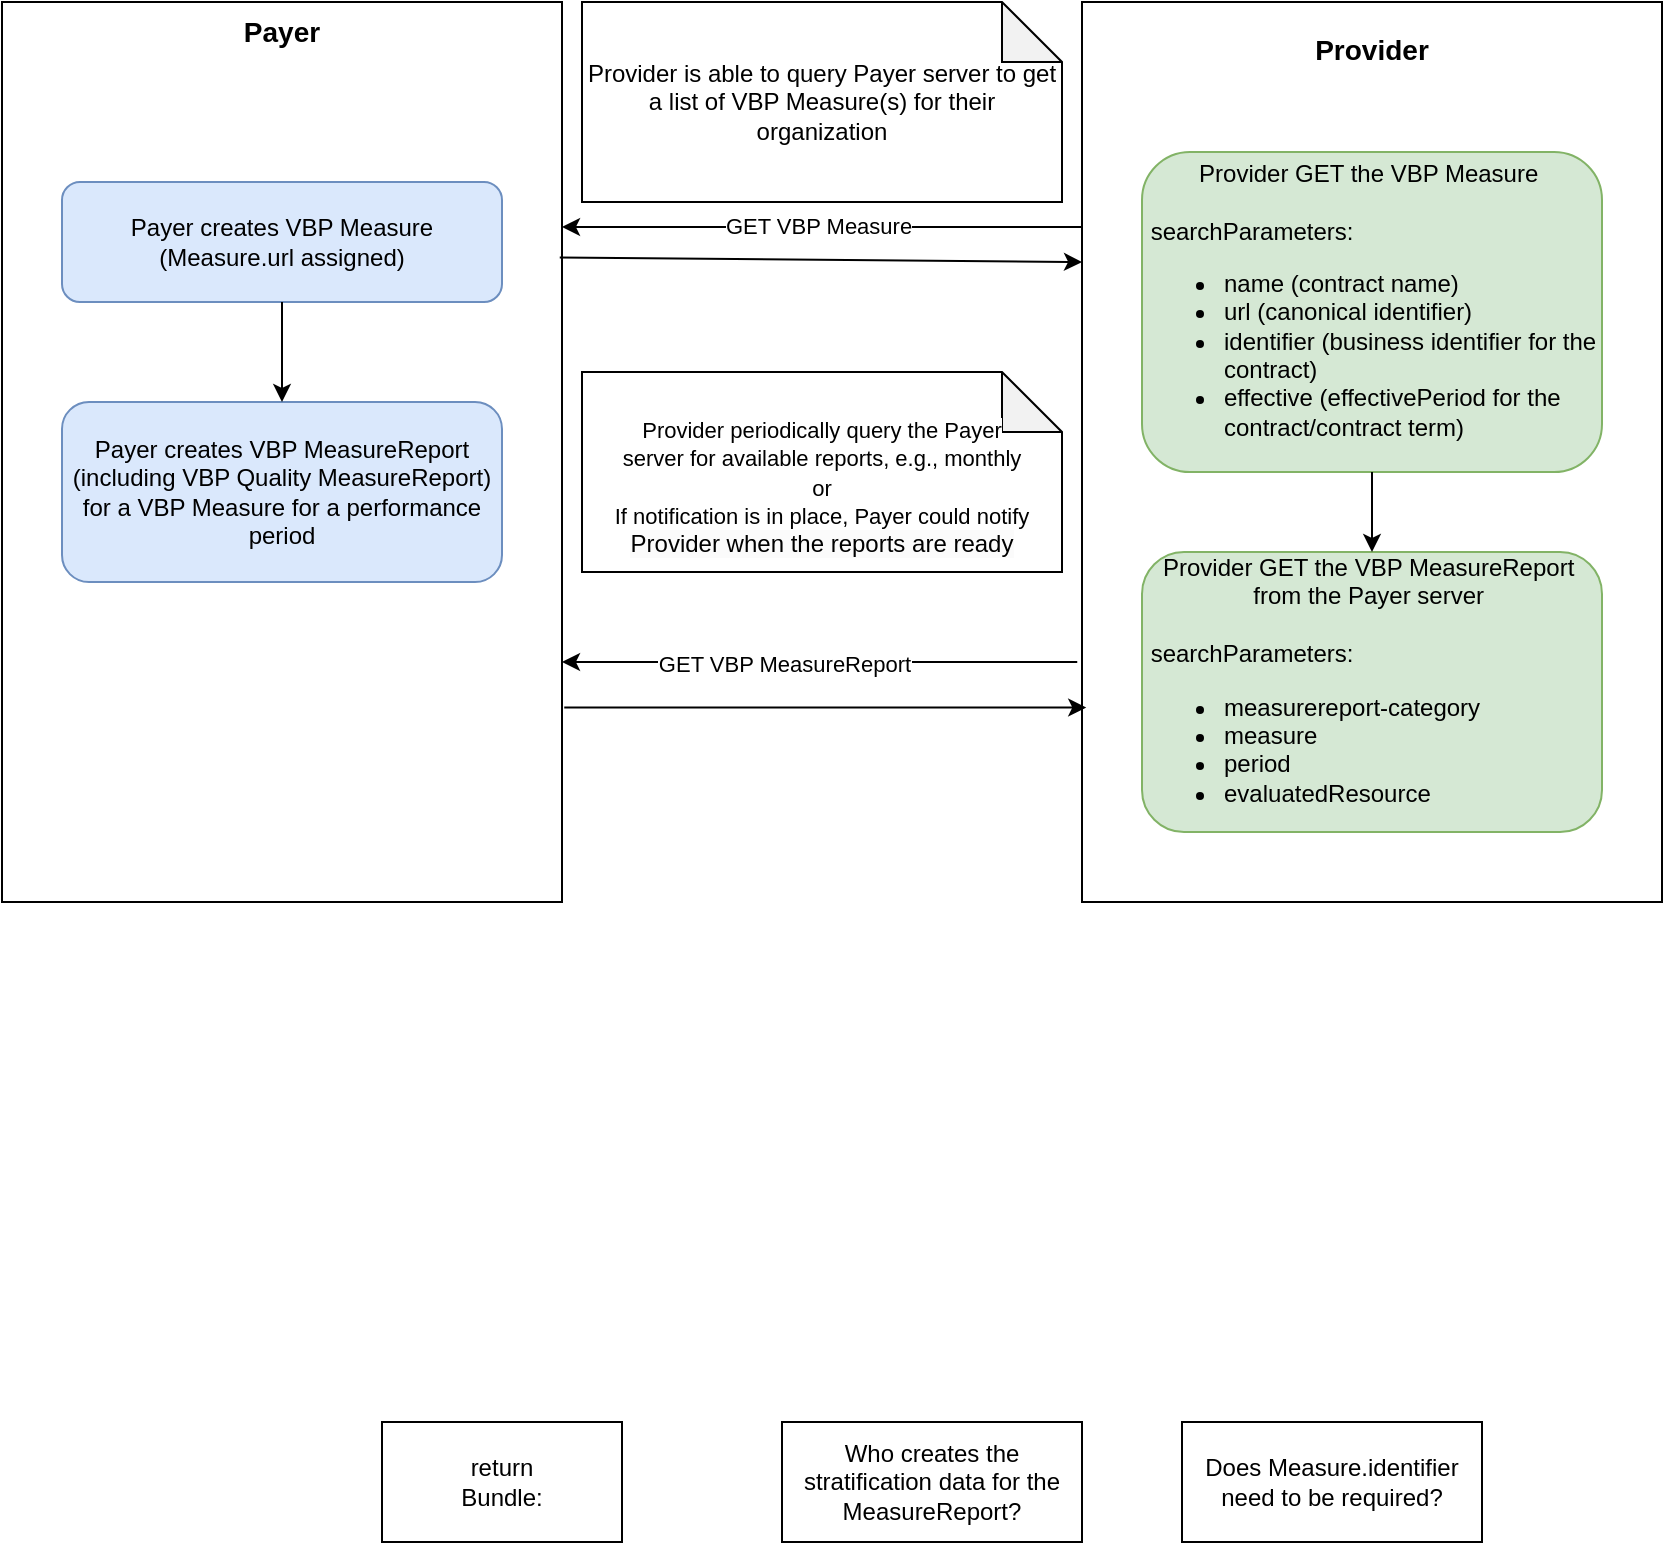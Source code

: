 <mxfile version="22.1.16" type="device" pages="4">
  <diagram name="workflow" id="AIdnhaZjEhXh5SEcMg9o">
    <mxGraphModel dx="1548" dy="894" grid="0" gridSize="10" guides="1" tooltips="1" connect="1" arrows="1" fold="1" page="1" pageScale="1" pageWidth="1169" pageHeight="827" math="0" shadow="0">
      <root>
        <mxCell id="_rIR7Xz8R4I5HbbiQDbp-0" />
        <mxCell id="_rIR7Xz8R4I5HbbiQDbp-1" parent="_rIR7Xz8R4I5HbbiQDbp-0" />
        <mxCell id="_rIR7Xz8R4I5HbbiQDbp-2" value="&lt;b&gt;&lt;font style=&quot;font-size: 14px;&quot;&gt;Payer&lt;br&gt;&lt;br&gt;&lt;br&gt;&lt;br&gt;&lt;br&gt;&lt;br&gt;&lt;br&gt;&lt;br&gt;&lt;br&gt;&lt;br&gt;&lt;br&gt;&lt;br&gt;&lt;br&gt;&lt;br&gt;&lt;br&gt;&lt;br&gt;&lt;br&gt;&lt;br&gt;&lt;br&gt;&lt;br&gt;&lt;br&gt;&lt;br&gt;&lt;br&gt;&lt;br&gt;&lt;br&gt;&lt;br&gt;&lt;/font&gt;&lt;/b&gt;" style="rounded=0;whiteSpace=wrap;html=1;" parent="_rIR7Xz8R4I5HbbiQDbp-1" vertex="1">
          <mxGeometry x="60" y="30" width="280" height="450" as="geometry" />
        </mxCell>
        <mxCell id="_rIR7Xz8R4I5HbbiQDbp-12" value="Does Measure.identifier need to be required?" style="rounded=0;whiteSpace=wrap;html=1;" parent="_rIR7Xz8R4I5HbbiQDbp-1" vertex="1">
          <mxGeometry x="650" y="740" width="150" height="60" as="geometry" />
        </mxCell>
        <mxCell id="ThUR2b_u5rRLdyyr30WP-0" value="&lt;font style=&quot;&quot;&gt;&lt;b style=&quot;font-size: 14px;&quot;&gt;Provider&lt;br&gt;&lt;/b&gt;&lt;br&gt;&lt;br&gt;&lt;/font&gt;&lt;br&gt;&lt;br&gt;&lt;br&gt;&lt;br&gt;&lt;br&gt;&lt;br&gt;&lt;br&gt;&lt;br&gt;&lt;br&gt;&lt;br&gt;&lt;br&gt;&lt;br&gt;&lt;br&gt;&lt;br&gt;&lt;br&gt;&lt;br&gt;&lt;br&gt;&lt;br&gt;&lt;br&gt;&lt;br&gt;&lt;br&gt;&lt;br&gt;&lt;br&gt;&lt;br&gt;&lt;br&gt;&lt;br&gt;" style="rounded=0;whiteSpace=wrap;html=1;" parent="_rIR7Xz8R4I5HbbiQDbp-1" vertex="1">
          <mxGeometry x="600" y="30" width="290" height="450" as="geometry" />
        </mxCell>
        <mxCell id="ThUR2b_u5rRLdyyr30WP-1" value="Provider GET the VBP MeasureReport&amp;nbsp; from the Payer server&amp;nbsp;&lt;br&gt;&lt;br&gt;&lt;div style=&quot;text-align: left;&quot;&gt;&lt;span style=&quot;background-color: initial;&quot;&gt;&amp;nbsp;searchParameters:&lt;/span&gt;&lt;/div&gt;&lt;div style=&quot;text-align: left;&quot;&gt;&lt;ul&gt;&lt;li&gt;&lt;span style=&quot;background-color: initial;&quot;&gt;measurereport-category&lt;/span&gt;&lt;/li&gt;&lt;li&gt;&lt;span style=&quot;background-color: initial;&quot;&gt;measure&lt;/span&gt;&lt;/li&gt;&lt;li&gt;&lt;span style=&quot;background-color: initial;&quot;&gt;period&amp;nbsp;&lt;/span&gt;&lt;/li&gt;&lt;li&gt;evaluatedResource&lt;/li&gt;&lt;/ul&gt;&lt;/div&gt;" style="rounded=1;whiteSpace=wrap;html=1;fillColor=#d5e8d4;strokeColor=#82b366;" parent="_rIR7Xz8R4I5HbbiQDbp-1" vertex="1">
          <mxGeometry x="630" y="305" width="230" height="140" as="geometry" />
        </mxCell>
        <mxCell id="ThUR2b_u5rRLdyyr30WP-2" value="Provider GET the VBP Measure&amp;nbsp;&lt;br&gt;&lt;br&gt;&lt;div style=&quot;text-align: left;&quot;&gt;&lt;span style=&quot;background-color: initial;&quot;&gt;&amp;nbsp;searchParameters:&lt;/span&gt;&lt;/div&gt;&lt;ul&gt;&lt;li style=&quot;text-align: left;&quot;&gt;name (contract name)&lt;/li&gt;&lt;li style=&quot;text-align: left;&quot;&gt;url (canonical identifier)&lt;/li&gt;&lt;li style=&quot;text-align: left;&quot;&gt;identifier (business identifier for the contract)&lt;/li&gt;&lt;li style=&quot;text-align: left;&quot;&gt;effective (effectivePeriod for the contract/contract term)&lt;/li&gt;&lt;/ul&gt;" style="rounded=1;whiteSpace=wrap;html=1;fillColor=#d5e8d4;strokeColor=#82b366;" parent="_rIR7Xz8R4I5HbbiQDbp-1" vertex="1">
          <mxGeometry x="630" y="105" width="230" height="160" as="geometry" />
        </mxCell>
        <mxCell id="ThUR2b_u5rRLdyyr30WP-3" value="" style="endArrow=classic;html=1;rounded=0;exitX=0.5;exitY=1;exitDx=0;exitDy=0;" parent="_rIR7Xz8R4I5HbbiQDbp-1" source="ThUR2b_u5rRLdyyr30WP-2" target="ThUR2b_u5rRLdyyr30WP-1" edge="1">
          <mxGeometry width="50" height="50" relative="1" as="geometry">
            <mxPoint x="540" y="345" as="sourcePoint" />
            <mxPoint x="590" y="295" as="targetPoint" />
          </mxGeometry>
        </mxCell>
        <mxCell id="ThUR2b_u5rRLdyyr30WP-9" value="Payer creates VBP Measure&lt;br&gt;(Measure.url assigned)" style="rounded=1;whiteSpace=wrap;html=1;fillColor=#dae8fc;strokeColor=#6c8ebf;" parent="_rIR7Xz8R4I5HbbiQDbp-1" vertex="1">
          <mxGeometry x="90" y="120" width="220" height="60" as="geometry" />
        </mxCell>
        <mxCell id="ThUR2b_u5rRLdyyr30WP-10" value="Payer creates VBP MeasureReport (including VBP Quality MeasureReport) for a VBP Measure for a performance period" style="rounded=1;whiteSpace=wrap;html=1;fillColor=#dae8fc;strokeColor=#6c8ebf;" parent="_rIR7Xz8R4I5HbbiQDbp-1" vertex="1">
          <mxGeometry x="90" y="230" width="220" height="90" as="geometry" />
        </mxCell>
        <mxCell id="ThUR2b_u5rRLdyyr30WP-11" value="" style="endArrow=classic;html=1;rounded=0;exitX=0.5;exitY=1;exitDx=0;exitDy=0;entryX=0.5;entryY=0;entryDx=0;entryDy=0;" parent="_rIR7Xz8R4I5HbbiQDbp-1" source="ThUR2b_u5rRLdyyr30WP-9" target="ThUR2b_u5rRLdyyr30WP-10" edge="1">
          <mxGeometry width="50" height="50" relative="1" as="geometry">
            <mxPoint x="230" y="140" as="sourcePoint" />
            <mxPoint x="280" y="90" as="targetPoint" />
          </mxGeometry>
        </mxCell>
        <mxCell id="UP6PDHxiDS9cbHdTHOit-2" value="" style="endArrow=classic;html=1;rounded=0;exitX=-0.01;exitY=0.687;exitDx=0;exitDy=0;exitPerimeter=0;entryX=0.996;entryY=0.687;entryDx=0;entryDy=0;entryPerimeter=0;" parent="_rIR7Xz8R4I5HbbiQDbp-1" edge="1">
          <mxGeometry width="50" height="50" relative="1" as="geometry">
            <mxPoint x="597.62" y="360" as="sourcePoint" />
            <mxPoint x="340.0" y="360" as="targetPoint" />
          </mxGeometry>
        </mxCell>
        <mxCell id="UP6PDHxiDS9cbHdTHOit-3" value="GET VBP MeasureReport" style="edgeLabel;html=1;align=center;verticalAlign=middle;resizable=0;points=[];" parent="UP6PDHxiDS9cbHdTHOit-2" vertex="1" connectable="0">
          <mxGeometry x="0.143" y="1" relative="1" as="geometry">
            <mxPoint as="offset" />
          </mxGeometry>
        </mxCell>
        <mxCell id="UP6PDHxiDS9cbHdTHOit-5" value="" style="endArrow=classic;html=1;rounded=0;exitX=0;exitY=0.25;exitDx=0;exitDy=0;entryX=1;entryY=0.25;entryDx=0;entryDy=0;" parent="_rIR7Xz8R4I5HbbiQDbp-1" source="ThUR2b_u5rRLdyyr30WP-0" target="_rIR7Xz8R4I5HbbiQDbp-2" edge="1">
          <mxGeometry width="50" height="50" relative="1" as="geometry">
            <mxPoint x="470" y="240" as="sourcePoint" />
            <mxPoint x="520" y="190" as="targetPoint" />
          </mxGeometry>
        </mxCell>
        <mxCell id="UP6PDHxiDS9cbHdTHOit-6" value="GET VBP Measure" style="edgeLabel;html=1;align=center;verticalAlign=middle;resizable=0;points=[];" parent="UP6PDHxiDS9cbHdTHOit-5" vertex="1" connectable="0">
          <mxGeometry x="0.014" y="-1" relative="1" as="geometry">
            <mxPoint as="offset" />
          </mxGeometry>
        </mxCell>
        <mxCell id="UP6PDHxiDS9cbHdTHOit-7" value="" style="endArrow=classic;html=1;rounded=0;exitX=0.996;exitY=0.284;exitDx=0;exitDy=0;exitPerimeter=0;" parent="_rIR7Xz8R4I5HbbiQDbp-1" source="_rIR7Xz8R4I5HbbiQDbp-2" edge="1">
          <mxGeometry width="50" height="50" relative="1" as="geometry">
            <mxPoint x="470" y="240" as="sourcePoint" />
            <mxPoint x="600" y="160" as="targetPoint" />
          </mxGeometry>
        </mxCell>
        <mxCell id="UP6PDHxiDS9cbHdTHOit-8" value="" style="endArrow=classic;html=1;rounded=0;exitX=0.996;exitY=0.284;exitDx=0;exitDy=0;exitPerimeter=0;" parent="_rIR7Xz8R4I5HbbiQDbp-1" edge="1">
          <mxGeometry width="50" height="50" relative="1" as="geometry">
            <mxPoint x="341.12" y="382.76" as="sourcePoint" />
            <mxPoint x="602.12" y="382.76" as="targetPoint" />
          </mxGeometry>
        </mxCell>
        <mxCell id="UP6PDHxiDS9cbHdTHOit-9" value="&lt;br style=&quot;border-color: var(--border-color); font-size: 11px;&quot;&gt;&lt;span style=&quot;border-color: var(--border-color); font-size: 11px; background-color: rgb(255, 255, 255);&quot;&gt;Provider periodically query the&amp;nbsp;&lt;/span&gt;&lt;span style=&quot;border-color: var(--border-color); font-size: 11px; background-color: rgb(255, 255, 255);&quot;&gt;Payer &lt;br&gt;server for available reports, e.g., monthly&lt;br&gt;or&lt;br&gt;If notification is in place, Payer could notify&lt;br style=&quot;border-color: var(--border-color); background-color: rgb(251, 251, 251);&quot;&gt;&lt;span style=&quot;font-size: 12px; background-color: rgb(251, 251, 251);&quot;&gt;Provider when the reports are ready&lt;/span&gt;&lt;br&gt;&lt;/span&gt;" style="shape=note;whiteSpace=wrap;html=1;backgroundOutline=1;darkOpacity=0.05;" parent="_rIR7Xz8R4I5HbbiQDbp-1" vertex="1">
          <mxGeometry x="350" y="215" width="240" height="100" as="geometry" />
        </mxCell>
        <mxCell id="UP6PDHxiDS9cbHdTHOit-10" value="Provider is able to query Payer server to get a list of VBP Measure(s) for their organization" style="shape=note;whiteSpace=wrap;html=1;backgroundOutline=1;darkOpacity=0.05;" parent="_rIR7Xz8R4I5HbbiQDbp-1" vertex="1">
          <mxGeometry x="350" y="30" width="240" height="100" as="geometry" />
        </mxCell>
        <mxCell id="UP6PDHxiDS9cbHdTHOit-11" value="return&lt;br&gt;Bundle:" style="rounded=0;whiteSpace=wrap;html=1;" parent="_rIR7Xz8R4I5HbbiQDbp-1" vertex="1">
          <mxGeometry x="250" y="740" width="120" height="60" as="geometry" />
        </mxCell>
        <mxCell id="JlVDUbVpZxmEJvphlGEa-0" value="Who creates the stratification data for the MeasureReport?" style="rounded=0;whiteSpace=wrap;html=1;" parent="_rIR7Xz8R4I5HbbiQDbp-1" vertex="1">
          <mxGeometry x="450" y="740" width="150" height="60" as="geometry" />
        </mxCell>
      </root>
    </mxGraphModel>
  </diagram>
  <diagram name="Page-1" id="xF87FQKyJjJ2NxswLsb5">
    <mxGraphModel dx="1184" dy="705" grid="1" gridSize="10" guides="1" tooltips="1" connect="1" arrows="1" fold="1" page="1" pageScale="1" pageWidth="1169" pageHeight="827" math="0" shadow="0">
      <root>
        <mxCell id="0" />
        <mxCell id="1" parent="0" />
        <mxCell id="2ZzecTXQJrvcBBoFa7_2-3" value="&lt;b&gt;&lt;font style=&quot;font-size: 14px;&quot;&gt;Payer&lt;/font&gt;&lt;/b&gt;&lt;br&gt;&lt;br&gt;&lt;br&gt;&lt;br&gt;&lt;br&gt;&lt;br&gt;&lt;br&gt;&lt;br&gt;&lt;br&gt;&lt;br&gt;&lt;br&gt;&lt;br&gt;&lt;br&gt;&lt;br&gt;&lt;br&gt;&lt;br&gt;&lt;br&gt;&lt;br&gt;&lt;br&gt;&lt;br&gt;&lt;br&gt;&lt;br&gt;&lt;br&gt;&lt;br&gt;&lt;br&gt;&lt;br&gt;&lt;br&gt;" style="rounded=0;whiteSpace=wrap;html=1;" parent="1" vertex="1">
          <mxGeometry x="60" y="80" width="230" height="410" as="geometry" />
        </mxCell>
        <mxCell id="2ZzecTXQJrvcBBoFa7_2-4" value="Payer creates VBP Measure&lt;br&gt;(Measure.url assigned)" style="rounded=1;whiteSpace=wrap;html=1;fillColor=#dae8fc;strokeColor=#6c8ebf;" parent="1" vertex="1">
          <mxGeometry x="90" y="120" width="170" height="60" as="geometry" />
        </mxCell>
        <mxCell id="2ZzecTXQJrvcBBoFa7_2-5" value="&lt;b&gt;&lt;font style=&quot;font-size: 14px;&quot;&gt;Provider&lt;/font&gt;&lt;/b&gt;&lt;br&gt;&lt;br&gt;&lt;br&gt;&lt;br&gt;&lt;br&gt;&lt;br&gt;&lt;br&gt;&lt;br&gt;&lt;br&gt;&lt;br&gt;&lt;br&gt;&lt;br&gt;&lt;br&gt;&lt;br&gt;&lt;br&gt;&lt;br&gt;&lt;br&gt;&lt;br&gt;&lt;br&gt;&lt;br&gt;&lt;br&gt;&lt;br&gt;&lt;br&gt;&lt;br&gt;&lt;br&gt;&lt;br&gt;&lt;br&gt;" style="rounded=0;whiteSpace=wrap;html=1;" parent="1" vertex="1">
          <mxGeometry x="570" y="80" width="250" height="410" as="geometry" />
        </mxCell>
        <mxCell id="2ZzecTXQJrvcBBoFa7_2-7" value="Payer creates VBP MeasureReport (including VBP Quality MeasureReport) for a VBP Measure for a performance period" style="rounded=1;whiteSpace=wrap;html=1;fillColor=#dae8fc;strokeColor=#6c8ebf;" parent="1" vertex="1">
          <mxGeometry x="90" y="230" width="170" height="90" as="geometry" />
        </mxCell>
        <mxCell id="2ZzecTXQJrvcBBoFa7_2-8" value="" style="endArrow=classic;html=1;rounded=0;exitX=0.5;exitY=1;exitDx=0;exitDy=0;entryX=0.5;entryY=0;entryDx=0;entryDy=0;" parent="1" source="2ZzecTXQJrvcBBoFa7_2-4" target="2ZzecTXQJrvcBBoFa7_2-7" edge="1">
          <mxGeometry width="50" height="50" relative="1" as="geometry">
            <mxPoint x="230" y="140" as="sourcePoint" />
            <mxPoint x="280" y="90" as="targetPoint" />
          </mxGeometry>
        </mxCell>
        <mxCell id="2ZzecTXQJrvcBBoFa7_2-9" value="" style="endArrow=classic;html=1;rounded=0;entryX=-0.005;entryY=0.438;entryDx=0;entryDy=0;entryPerimeter=0;" parent="1" target="2ZzecTXQJrvcBBoFa7_2-5" edge="1">
          <mxGeometry width="50" height="50" relative="1" as="geometry">
            <mxPoint x="260" y="260" as="sourcePoint" />
            <mxPoint x="510" y="260" as="targetPoint" />
            <Array as="points">
              <mxPoint x="440" y="260" />
            </Array>
          </mxGeometry>
        </mxCell>
        <mxCell id="2ZzecTXQJrvcBBoFa7_2-10" value="Payer sends notification to &lt;br&gt;Provider the reports are ready&lt;br&gt;or&lt;br&gt;Provider could periodically query the &lt;br&gt;Payer server" style="edgeLabel;html=1;align=center;verticalAlign=middle;resizable=0;points=[];" parent="2ZzecTXQJrvcBBoFa7_2-9" vertex="1" connectable="0">
          <mxGeometry x="-0.234" relative="1" as="geometry">
            <mxPoint x="42" as="offset" />
          </mxGeometry>
        </mxCell>
        <mxCell id="2ZzecTXQJrvcBBoFa7_2-12" value="Provider GET the VBP MeasureReport using searchParameters:&lt;br&gt;&lt;div style=&quot;text-align: left;&quot;&gt;&lt;ul&gt;&lt;li&gt;&lt;span style=&quot;background-color: initial;&quot;&gt;measure&lt;/span&gt;&lt;/li&gt;&lt;li&gt;&lt;span style=&quot;background-color: initial;&quot;&gt;period&amp;nbsp;&lt;/span&gt;&lt;/li&gt;&lt;/ul&gt;&lt;/div&gt;" style="rounded=1;whiteSpace=wrap;html=1;fillColor=#d5e8d4;strokeColor=#82b366;" parent="1" vertex="1">
          <mxGeometry x="580" y="320" width="230" height="130" as="geometry" />
        </mxCell>
        <mxCell id="2ZzecTXQJrvcBBoFa7_2-13" value="" style="endArrow=classic;html=1;rounded=0;exitX=-0.003;exitY=0.567;exitDx=0;exitDy=0;exitPerimeter=0;entryX=1.002;entryY=0.177;entryDx=0;entryDy=0;entryPerimeter=0;" parent="1" target="2ZzecTXQJrvcBBoFa7_2-3" edge="1">
          <mxGeometry width="50" height="50" relative="1" as="geometry">
            <mxPoint x="570" y="150.82" as="sourcePoint" />
            <mxPoint x="290" y="149" as="targetPoint" />
          </mxGeometry>
        </mxCell>
        <mxCell id="YnmkY-NRzfnBRuAlrsmO-1" value="Provider is able to query Payer server&lt;br&gt;for VBP Measure(s)" style="edgeLabel;html=1;align=center;verticalAlign=middle;resizable=0;points=[];" parent="2ZzecTXQJrvcBBoFa7_2-13" vertex="1" connectable="0">
          <mxGeometry x="0.087" relative="1" as="geometry">
            <mxPoint as="offset" />
          </mxGeometry>
        </mxCell>
        <mxCell id="2ZzecTXQJrvcBBoFa7_2-14" value="Provider GET the VBP Measure using searchParameters:&lt;br&gt;&lt;ul&gt;&lt;li style=&quot;text-align: left;&quot;&gt;name (contract name)&lt;/li&gt;&lt;li style=&quot;text-align: left;&quot;&gt;url (canonical identifier)&lt;/li&gt;&lt;li style=&quot;text-align: left;&quot;&gt;identifier (business identifier for the contract)&lt;/li&gt;&lt;li style=&quot;text-align: left;&quot;&gt;effective (effectivePeriod for the contract/contract term)&lt;/li&gt;&lt;/ul&gt;" style="rounded=1;whiteSpace=wrap;html=1;fillColor=#d5e8d4;strokeColor=#82b366;" parent="1" vertex="1">
          <mxGeometry x="580" y="110" width="230" height="160" as="geometry" />
        </mxCell>
        <mxCell id="2ZzecTXQJrvcBBoFa7_2-15" value="Does Measure.identifier need to be required?" style="rounded=0;whiteSpace=wrap;html=1;" parent="1" vertex="1">
          <mxGeometry x="900" y="240" width="150" height="60" as="geometry" />
        </mxCell>
        <mxCell id="2ZzecTXQJrvcBBoFa7_2-17" value="" style="endArrow=classic;html=1;rounded=0;exitX=1.002;exitY=0.221;exitDx=0;exitDy=0;exitPerimeter=0;" parent="1" source="2ZzecTXQJrvcBBoFa7_2-3" edge="1">
          <mxGeometry width="50" height="50" relative="1" as="geometry">
            <mxPoint x="390" y="180" as="sourcePoint" />
            <mxPoint x="570" y="170" as="targetPoint" />
          </mxGeometry>
        </mxCell>
        <mxCell id="2ZzecTXQJrvcBBoFa7_2-18" value="" style="endArrow=classic;html=1;rounded=0;exitX=1;exitY=0.75;exitDx=0;exitDy=0;entryX=0;entryY=0.75;entryDx=0;entryDy=0;" parent="1" source="2ZzecTXQJrvcBBoFa7_2-3" target="2ZzecTXQJrvcBBoFa7_2-5" edge="1">
          <mxGeometry width="50" height="50" relative="1" as="geometry">
            <mxPoint x="390" y="170" as="sourcePoint" />
            <mxPoint x="440" y="120" as="targetPoint" />
          </mxGeometry>
        </mxCell>
        <mxCell id="1pWlB-68C85tWUwQhCtB-1" value="" style="endArrow=classic;html=1;rounded=0;exitX=0.5;exitY=1;exitDx=0;exitDy=0;" parent="1" source="2ZzecTXQJrvcBBoFa7_2-14" target="2ZzecTXQJrvcBBoFa7_2-12" edge="1">
          <mxGeometry width="50" height="50" relative="1" as="geometry">
            <mxPoint x="490" y="350" as="sourcePoint" />
            <mxPoint x="540" y="300" as="targetPoint" />
          </mxGeometry>
        </mxCell>
      </root>
    </mxGraphModel>
  </diagram>
  <diagram name="archive" id="L5-xji7w4p_DwdLRyEbH">
    <mxGraphModel dx="1232" dy="710" grid="1" gridSize="10" guides="1" tooltips="1" connect="1" arrows="1" fold="1" page="1" pageScale="1" pageWidth="1169" pageHeight="827" math="0" shadow="0">
      <root>
        <mxCell id="SuF5znR_8tENVu7MnuCK-0" />
        <mxCell id="SuF5znR_8tENVu7MnuCK-1" parent="SuF5znR_8tENVu7MnuCK-0" />
        <mxCell id="SuF5znR_8tENVu7MnuCK-2" value="Payer creates VBP Measure (contract already in place)&lt;br&gt;&lt;br&gt;Measures already in place" style="rounded=0;whiteSpace=wrap;html=1;" vertex="1" parent="SuF5znR_8tENVu7MnuCK-1">
          <mxGeometry x="145" y="40" width="210" height="80" as="geometry" />
        </mxCell>
        <mxCell id="SuF5znR_8tENVu7MnuCK-3" value="Provider be able to search Measure by (e.g., contract name, contract id, contract term/period .... need to define these parameters)" style="rounded=0;whiteSpace=wrap;html=1;" vertex="1" parent="SuF5znR_8tENVu7MnuCK-1">
          <mxGeometry x="120" y="230" width="260" height="60" as="geometry" />
        </mxCell>
        <mxCell id="SuF5znR_8tENVu7MnuCK-4" value="" style="endArrow=classic;html=1;rounded=0;exitX=0.5;exitY=0;exitDx=0;exitDy=0;entryX=0.5;entryY=1;entryDx=0;entryDy=0;" edge="1" parent="SuF5znR_8tENVu7MnuCK-1" source="SuF5znR_8tENVu7MnuCK-3" target="SuF5znR_8tENVu7MnuCK-2">
          <mxGeometry width="50" height="50" relative="1" as="geometry">
            <mxPoint x="410" y="380" as="sourcePoint" />
            <mxPoint x="460" y="330" as="targetPoint" />
          </mxGeometry>
        </mxCell>
        <mxCell id="SuF5znR_8tENVu7MnuCK-5" value="Provider GET" style="edgeLabel;html=1;align=center;verticalAlign=middle;resizable=0;points=[];" vertex="1" connectable="0" parent="SuF5znR_8tENVu7MnuCK-4">
          <mxGeometry x="-0.149" y="-6" relative="1" as="geometry">
            <mxPoint as="offset" />
          </mxGeometry>
        </mxCell>
        <mxCell id="SuF5znR_8tENVu7MnuCK-6" value="Payer could send notifications to Provider to notify the reports are ready&amp;nbsp;" style="text;html=1;strokeColor=none;fillColor=none;align=center;verticalAlign=middle;whiteSpace=wrap;rounded=0;" vertex="1" parent="SuF5znR_8tENVu7MnuCK-1">
          <mxGeometry x="30" y="160" width="140" height="30" as="geometry" />
        </mxCell>
        <mxCell id="SuF5znR_8tENVu7MnuCK-7" value="GET MeasureReports based on reporting period for a Measure (contract)&lt;br&gt;MeasureReport.period (year, date)" style="rounded=0;whiteSpace=wrap;html=1;" vertex="1" parent="SuF5znR_8tENVu7MnuCK-1">
          <mxGeometry x="120" y="340" width="250" height="60" as="geometry" />
        </mxCell>
        <mxCell id="SuF5znR_8tENVu7MnuCK-8" value="Get the 2023 report, if it&#39;s done, will send the report. If it&#39;s&amp;nbsp;" style="text;html=1;strokeColor=none;fillColor=none;align=center;verticalAlign=middle;whiteSpace=wrap;rounded=0;" vertex="1" parent="SuF5znR_8tENVu7MnuCK-1">
          <mxGeometry x="525" y="360" width="235" height="30" as="geometry" />
        </mxCell>
        <mxCell id="SuF5znR_8tENVu7MnuCK-9" value="&lt;b&gt;&lt;font style=&quot;font-size: 14px;&quot;&gt;Payer&lt;/font&gt;&lt;/b&gt;&lt;br&gt;&lt;br&gt;&lt;br&gt;&lt;br&gt;&lt;br&gt;&lt;br&gt;&lt;br&gt;&lt;br&gt;&lt;br&gt;&lt;br&gt;&lt;br&gt;&lt;br&gt;&lt;br&gt;&lt;br&gt;&lt;br&gt;&lt;br&gt;&lt;br&gt;&lt;br&gt;&lt;br&gt;&lt;br&gt;&lt;br&gt;&lt;br&gt;&lt;br&gt;&lt;br&gt;&lt;br&gt;&lt;br&gt;&lt;br&gt;" style="rounded=0;whiteSpace=wrap;html=1;" vertex="1" parent="SuF5znR_8tENVu7MnuCK-1">
          <mxGeometry x="160" y="580" width="230" height="410" as="geometry" />
        </mxCell>
        <mxCell id="SuF5znR_8tENVu7MnuCK-10" value="Payer creates VBP Measure&lt;br&gt;(Measure.url assigned)" style="rounded=1;whiteSpace=wrap;html=1;fillColor=#dae8fc;strokeColor=#6c8ebf;" vertex="1" parent="SuF5znR_8tENVu7MnuCK-1">
          <mxGeometry x="190" y="620" width="170" height="60" as="geometry" />
        </mxCell>
        <mxCell id="SuF5znR_8tENVu7MnuCK-11" value="&lt;b&gt;&lt;font style=&quot;font-size: 14px;&quot;&gt;Provider&lt;/font&gt;&lt;/b&gt;&lt;br&gt;&lt;br&gt;&lt;br&gt;&lt;br&gt;&lt;br&gt;&lt;br&gt;&lt;br&gt;&lt;br&gt;&lt;br&gt;&lt;br&gt;&lt;br&gt;&lt;br&gt;&lt;br&gt;&lt;br&gt;&lt;br&gt;&lt;br&gt;&lt;br&gt;&lt;br&gt;&lt;br&gt;&lt;br&gt;&lt;br&gt;&lt;br&gt;&lt;br&gt;&lt;br&gt;&lt;br&gt;&lt;br&gt;&lt;br&gt;" style="rounded=0;whiteSpace=wrap;html=1;" vertex="1" parent="SuF5znR_8tENVu7MnuCK-1">
          <mxGeometry x="670" y="580" width="250" height="410" as="geometry" />
        </mxCell>
        <mxCell id="SuF5znR_8tENVu7MnuCK-12" value="Payer creates VBP MeasureReport (including VBP Quality MeasureReport) for a VBP Measure for a performance period" style="rounded=1;whiteSpace=wrap;html=1;fillColor=#dae8fc;strokeColor=#6c8ebf;" vertex="1" parent="SuF5znR_8tENVu7MnuCK-1">
          <mxGeometry x="190" y="730" width="170" height="90" as="geometry" />
        </mxCell>
        <mxCell id="SuF5znR_8tENVu7MnuCK-13" value="" style="endArrow=classic;html=1;rounded=0;exitX=0.5;exitY=1;exitDx=0;exitDy=0;entryX=0.5;entryY=0;entryDx=0;entryDy=0;" edge="1" parent="SuF5znR_8tENVu7MnuCK-1" source="SuF5znR_8tENVu7MnuCK-10" target="SuF5znR_8tENVu7MnuCK-12">
          <mxGeometry width="50" height="50" relative="1" as="geometry">
            <mxPoint x="330" y="640" as="sourcePoint" />
            <mxPoint x="380" y="590" as="targetPoint" />
          </mxGeometry>
        </mxCell>
        <mxCell id="SuF5znR_8tENVu7MnuCK-14" value="" style="endArrow=classic;html=1;rounded=0;entryX=-0.005;entryY=0.438;entryDx=0;entryDy=0;entryPerimeter=0;" edge="1" parent="SuF5znR_8tENVu7MnuCK-1" target="SuF5znR_8tENVu7MnuCK-11">
          <mxGeometry width="50" height="50" relative="1" as="geometry">
            <mxPoint x="360" y="760" as="sourcePoint" />
            <mxPoint x="610" y="760" as="targetPoint" />
            <Array as="points">
              <mxPoint x="540" y="760" />
            </Array>
          </mxGeometry>
        </mxCell>
        <mxCell id="SuF5znR_8tENVu7MnuCK-15" value="Payer sends notification to &lt;br&gt;Provider the reports are ready&lt;br&gt;or&lt;br&gt;Provider could periodically query the &lt;br&gt;Payer server" style="edgeLabel;html=1;align=center;verticalAlign=middle;resizable=0;points=[];" vertex="1" connectable="0" parent="SuF5znR_8tENVu7MnuCK-14">
          <mxGeometry x="-0.234" relative="1" as="geometry">
            <mxPoint x="42" as="offset" />
          </mxGeometry>
        </mxCell>
        <mxCell id="SuF5znR_8tENVu7MnuCK-16" value="Provider GET the VBP MeasureReport using searchParameters:&lt;br&gt;&lt;div style=&quot;text-align: left;&quot;&gt;&lt;ul&gt;&lt;li&gt;&lt;span style=&quot;background-color: initial;&quot;&gt;measure&lt;/span&gt;&lt;/li&gt;&lt;li&gt;&lt;span style=&quot;background-color: initial;&quot;&gt;period&amp;nbsp;&lt;/span&gt;&lt;/li&gt;&lt;/ul&gt;&lt;/div&gt;" style="rounded=1;whiteSpace=wrap;html=1;fillColor=#d5e8d4;strokeColor=#82b366;" vertex="1" parent="SuF5znR_8tENVu7MnuCK-1">
          <mxGeometry x="680" y="820" width="230" height="130" as="geometry" />
        </mxCell>
        <mxCell id="SuF5znR_8tENVu7MnuCK-17" value="" style="endArrow=classic;html=1;rounded=0;exitX=-0.003;exitY=0.567;exitDx=0;exitDy=0;exitPerimeter=0;entryX=1.002;entryY=0.177;entryDx=0;entryDy=0;entryPerimeter=0;" edge="1" parent="SuF5znR_8tENVu7MnuCK-1" target="SuF5znR_8tENVu7MnuCK-9">
          <mxGeometry width="50" height="50" relative="1" as="geometry">
            <mxPoint x="670" y="650.82" as="sourcePoint" />
            <mxPoint x="390" y="649" as="targetPoint" />
          </mxGeometry>
        </mxCell>
        <mxCell id="SuF5znR_8tENVu7MnuCK-18" value="Provider is able to search &lt;br&gt;VBP Measures" style="edgeLabel;html=1;align=center;verticalAlign=middle;resizable=0;points=[];" vertex="1" connectable="0" parent="SuF5znR_8tENVu7MnuCK-17">
          <mxGeometry x="0.04" y="1" relative="1" as="geometry">
            <mxPoint as="offset" />
          </mxGeometry>
        </mxCell>
        <mxCell id="SuF5znR_8tENVu7MnuCK-19" value="Provider GET the VBP Measure using searchParameters:&lt;br&gt;&lt;ul&gt;&lt;li style=&quot;text-align: left;&quot;&gt;name (contract name)&lt;/li&gt;&lt;li style=&quot;text-align: left;&quot;&gt;url (canonical identifier)&lt;/li&gt;&lt;li style=&quot;text-align: left;&quot;&gt;identifier (business identifier for the contract)&lt;/li&gt;&lt;li style=&quot;text-align: left;&quot;&gt;effective (effectivePeriod for the contract/contract term)&lt;/li&gt;&lt;/ul&gt;" style="rounded=1;whiteSpace=wrap;html=1;fillColor=#d5e8d4;strokeColor=#82b366;" vertex="1" parent="SuF5znR_8tENVu7MnuCK-1">
          <mxGeometry x="680" y="610" width="230" height="160" as="geometry" />
        </mxCell>
        <mxCell id="SuF5znR_8tENVu7MnuCK-20" value="Does Measure.identifier need to be required?" style="rounded=0;whiteSpace=wrap;html=1;" vertex="1" parent="SuF5znR_8tENVu7MnuCK-1">
          <mxGeometry x="1000" y="740" width="150" height="60" as="geometry" />
        </mxCell>
        <mxCell id="SuF5znR_8tENVu7MnuCK-21" value="" style="endArrow=classic;html=1;rounded=0;exitX=1.002;exitY=0.221;exitDx=0;exitDy=0;exitPerimeter=0;" edge="1" parent="SuF5znR_8tENVu7MnuCK-1" source="SuF5znR_8tENVu7MnuCK-9">
          <mxGeometry width="50" height="50" relative="1" as="geometry">
            <mxPoint x="490" y="680" as="sourcePoint" />
            <mxPoint x="670" y="670" as="targetPoint" />
          </mxGeometry>
        </mxCell>
        <mxCell id="SuF5znR_8tENVu7MnuCK-22" value="" style="endArrow=classic;html=1;rounded=0;exitX=1;exitY=0.75;exitDx=0;exitDy=0;entryX=0;entryY=0.75;entryDx=0;entryDy=0;" edge="1" parent="SuF5znR_8tENVu7MnuCK-1" source="SuF5znR_8tENVu7MnuCK-9" target="SuF5znR_8tENVu7MnuCK-11">
          <mxGeometry width="50" height="50" relative="1" as="geometry">
            <mxPoint x="490" y="670" as="sourcePoint" />
            <mxPoint x="540" y="620" as="targetPoint" />
          </mxGeometry>
        </mxCell>
      </root>
    </mxGraphModel>
  </diagram>
  <diagram id="-1nSuf57NmRHhuTU020B" name="Page-4">
    <mxGraphModel dx="1232" dy="710" grid="1" gridSize="10" guides="1" tooltips="1" connect="1" arrows="1" fold="1" page="1" pageScale="1" pageWidth="1169" pageHeight="827" math="0" shadow="0">
      <root>
        <mxCell id="0" />
        <mxCell id="1" parent="0" />
        <mxCell id="6ekV23qD12q5thxZaiMD-1" value="MeasureReport (VTE1)&lt;br&gt;&lt;br&gt;starScore: 5&lt;br&gt;&lt;br&gt;group 1&lt;br&gt;&lt;span style=&quot;&quot;&gt;&lt;span style=&quot;white-space: pre;&quot;&gt;&amp;nbsp;&amp;nbsp;&amp;nbsp;&amp;nbsp;&lt;/span&gt;&lt;/span&gt;population: numerator&lt;br&gt;&amp;nbsp; &amp;nbsp; &amp;nbsp; &amp;nbsp; population: denominator&lt;br&gt;&amp;nbsp; &amp;nbsp; &amp;nbsp; &amp;nbsp; starScore&lt;br&gt;&amp;nbsp; &amp;nbsp; &amp;nbsp; &amp;nbsp; stratifier&amp;nbsp;&lt;br&gt;group 2&lt;br&gt;&amp;nbsp; &amp;nbsp;&lt;span style=&quot;&quot;&gt;&lt;span style=&quot;white-space: pre;&quot;&gt;&amp;nbsp;&amp;nbsp;&amp;nbsp;&amp;nbsp;&lt;/span&gt;&lt;/span&gt;population: numerator 2&lt;br&gt;&lt;span style=&quot;&quot;&gt;&lt;span style=&quot;white-space: pre;&quot;&gt;&amp;nbsp;&amp;nbsp;&amp;nbsp;&amp;nbsp;&lt;/span&gt;&lt;/span&gt;population: denominator 2&lt;br&gt;&lt;span style=&quot;&quot;&gt;&lt;span style=&quot;white-space: pre;&quot;&gt;&amp;nbsp;&amp;nbsp;&amp;nbsp;&amp;nbsp;&lt;/span&gt;&lt;/span&gt;starScore&lt;br&gt;&lt;br&gt;&lt;br&gt;&lt;div&gt;Tax ID&lt;span style=&quot;white-space: pre;&quot;&gt;&amp;nbsp;&amp;nbsp;&amp;nbsp;&amp;nbsp;&lt;/span&gt;Measure&lt;span style=&quot;&quot;&gt;&lt;span style=&quot;white-space: pre;&quot;&gt;&amp;nbsp;&amp;nbsp;&amp;nbsp;&amp;nbsp;&lt;/span&gt;&lt;/span&gt;Num&lt;span style=&quot;&quot;&gt;&lt;span style=&quot;white-space: pre;&quot;&gt;&amp;nbsp;&amp;nbsp;&amp;nbsp;&amp;nbsp;&lt;/span&gt;&lt;/span&gt;Denom&lt;span style=&quot;&quot;&gt;&lt;span style=&quot;white-space: pre;&quot;&gt;&amp;nbsp;&amp;nbsp;&amp;nbsp;&amp;nbsp;&lt;/span&gt;&lt;/span&gt;%&lt;span style=&quot;&quot;&gt;&lt;span style=&quot;white-space: pre;&quot;&gt;&amp;nbsp;&amp;nbsp;&amp;nbsp;&amp;nbsp;&lt;/span&gt;&lt;/span&gt;Star&lt;/div&gt;&lt;div&gt;123&lt;span style=&quot;&quot;&gt;&lt;span style=&quot;white-space: pre;&quot;&gt;&amp;nbsp;&amp;nbsp;&amp;nbsp;&amp;nbsp;&lt;/span&gt;&lt;/span&gt;Colorectal&lt;span style=&quot;&quot;&gt;&lt;span style=&quot;white-space: pre;&quot;&gt;&amp;nbsp;&amp;nbsp;&amp;nbsp;&amp;nbsp;&lt;/span&gt;&lt;/span&gt;10&lt;span style=&quot;&quot;&gt;&lt;span style=&quot;white-space: pre;&quot;&gt;&amp;nbsp;&amp;nbsp;&amp;nbsp;&amp;nbsp;&lt;/span&gt;&lt;/span&gt;20&lt;span style=&quot;&quot;&gt;&lt;span style=&quot;white-space: pre;&quot;&gt;&amp;nbsp;&amp;nbsp;&amp;nbsp;&amp;nbsp;&lt;/span&gt;&lt;/span&gt;0.5&lt;span style=&quot;&quot;&gt;&lt;span style=&quot;white-space: pre;&quot;&gt;&amp;nbsp;&amp;nbsp;&amp;nbsp;&amp;nbsp;              &lt;/span&gt;&lt;/span&gt;3&lt;/div&gt;&lt;div&gt;234&lt;span style=&quot;&quot;&gt;&lt;span style=&quot;white-space: pre;&quot;&gt;&amp;nbsp;&amp;nbsp;&amp;nbsp;&amp;nbsp;&lt;/span&gt;&lt;/span&gt;Colorectal&lt;span style=&quot;&quot;&gt;&lt;span style=&quot;white-space: pre;&quot;&gt;&amp;nbsp;&amp;nbsp;&amp;nbsp;&amp;nbsp;&lt;/span&gt;&lt;/span&gt;5&lt;span style=&quot;&quot;&gt;&lt;span style=&quot;white-space: pre;&quot;&gt;&amp;nbsp;&amp;nbsp;&amp;nbsp;&amp;nbsp;&lt;/span&gt;&lt;/span&gt;30&lt;span style=&quot;&quot;&gt;&lt;span style=&quot;white-space: pre;&quot;&gt;&amp;nbsp;&amp;nbsp;&amp;nbsp;&amp;nbsp;&lt;/span&gt;&lt;/span&gt;0.167&lt;span style=&quot;&quot;&gt;&lt;span style=&quot;white-space: pre;&quot;&gt;&amp;nbsp;&amp;nbsp;&amp;nbsp;&amp;nbsp;&lt;/span&gt;&lt;/span&gt;2&lt;/div&gt;&lt;div&gt;345&lt;span style=&quot;&quot;&gt;&lt;span style=&quot;white-space: pre;&quot;&gt;&amp;nbsp;&amp;nbsp;&amp;nbsp;&amp;nbsp;&lt;/span&gt;&lt;/span&gt;Colorectal&lt;span style=&quot;&quot;&gt;&lt;span style=&quot;white-space: pre;&quot;&gt;&amp;nbsp;&amp;nbsp;&amp;nbsp;&amp;nbsp;&lt;/span&gt;&lt;/span&gt;8&lt;span style=&quot;&quot;&gt;&lt;span style=&quot;white-space: pre;&quot;&gt;&amp;nbsp;&amp;nbsp;&amp;nbsp;&amp;nbsp;&lt;/span&gt;&lt;/span&gt;24&lt;span style=&quot;&quot;&gt;&lt;span style=&quot;white-space: pre;&quot;&gt;&amp;nbsp;&amp;nbsp;&amp;nbsp;&amp;nbsp;&lt;/span&gt;&lt;/span&gt;0.333&lt;span style=&quot;&quot;&gt;&lt;span style=&quot;white-space: pre;&quot;&gt;&amp;nbsp;&amp;nbsp;&amp;nbsp;&amp;nbsp;&lt;/span&gt;&lt;/span&gt;2&lt;/div&gt;" style="rounded=0;whiteSpace=wrap;html=1;align=left;" vertex="1" parent="1">
          <mxGeometry x="140" y="160" width="430" height="370" as="geometry" />
        </mxCell>
      </root>
    </mxGraphModel>
  </diagram>
</mxfile>

